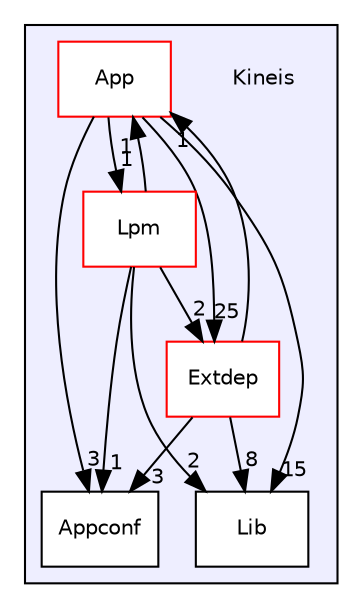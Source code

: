 digraph "Kineis" {
  compound=true
  node [ fontsize="10", fontname="Helvetica"];
  edge [ labelfontsize="10", labelfontname="Helvetica"];
  subgraph clusterdir_e477e9e432f6cdbbe234eeb906f13059 {
    graph [ bgcolor="#eeeeff", pencolor="black", label="" URL="dir_e477e9e432f6cdbbe234eeb906f13059.html"];
    dir_e477e9e432f6cdbbe234eeb906f13059 [shape=plaintext label="Kineis"];
  dir_283ee20ab5eb9693b75f98890f2aae44 [shape=box label="App" fillcolor="white" style="filled" color="red" URL="dir_283ee20ab5eb9693b75f98890f2aae44.html"];
  dir_68ffa5ca8ccfa6448bd0595e797999e4 [shape=box label="Appconf" fillcolor="white" style="filled" URL="dir_68ffa5ca8ccfa6448bd0595e797999e4.html"];
  dir_e4bcde167f88f305238965282a0ab06e [shape=box label="Extdep" fillcolor="white" style="filled" color="red" URL="dir_e4bcde167f88f305238965282a0ab06e.html"];
  dir_8bac7462668d86a984d2ee5977e3cf6a [shape=box label="Lib" fillcolor="white" style="filled" URL="dir_8bac7462668d86a984d2ee5977e3cf6a.html"];
  dir_c25cf638d32e4911582a285b040105d2 [shape=box label="Lpm" fillcolor="white" style="filled" color="red" URL="dir_c25cf638d32e4911582a285b040105d2.html"];
  }
  dir_283ee20ab5eb9693b75f98890f2aae44->dir_8bac7462668d86a984d2ee5977e3cf6a [headlabel="15", labeldistance=1.5 headhref="dir_000004_000035.html"];
  dir_283ee20ab5eb9693b75f98890f2aae44->dir_e4bcde167f88f305238965282a0ab06e [headlabel="25", labeldistance=1.5 headhref="dir_000004_000027.html"];
  dir_283ee20ab5eb9693b75f98890f2aae44->dir_68ffa5ca8ccfa6448bd0595e797999e4 [headlabel="3", labeldistance=1.5 headhref="dir_000004_000026.html"];
  dir_283ee20ab5eb9693b75f98890f2aae44->dir_c25cf638d32e4911582a285b040105d2 [headlabel="1", labeldistance=1.5 headhref="dir_000004_000036.html"];
  dir_c25cf638d32e4911582a285b040105d2->dir_8bac7462668d86a984d2ee5977e3cf6a [headlabel="2", labeldistance=1.5 headhref="dir_000036_000035.html"];
  dir_c25cf638d32e4911582a285b040105d2->dir_e4bcde167f88f305238965282a0ab06e [headlabel="2", labeldistance=1.5 headhref="dir_000036_000027.html"];
  dir_c25cf638d32e4911582a285b040105d2->dir_68ffa5ca8ccfa6448bd0595e797999e4 [headlabel="1", labeldistance=1.5 headhref="dir_000036_000026.html"];
  dir_c25cf638d32e4911582a285b040105d2->dir_283ee20ab5eb9693b75f98890f2aae44 [headlabel="1", labeldistance=1.5 headhref="dir_000036_000004.html"];
  dir_e4bcde167f88f305238965282a0ab06e->dir_283ee20ab5eb9693b75f98890f2aae44 [headlabel="1", labeldistance=1.5 headhref="dir_000027_000004.html"];
  dir_e4bcde167f88f305238965282a0ab06e->dir_8bac7462668d86a984d2ee5977e3cf6a [headlabel="8", labeldistance=1.5 headhref="dir_000027_000035.html"];
  dir_e4bcde167f88f305238965282a0ab06e->dir_68ffa5ca8ccfa6448bd0595e797999e4 [headlabel="3", labeldistance=1.5 headhref="dir_000027_000026.html"];
}
